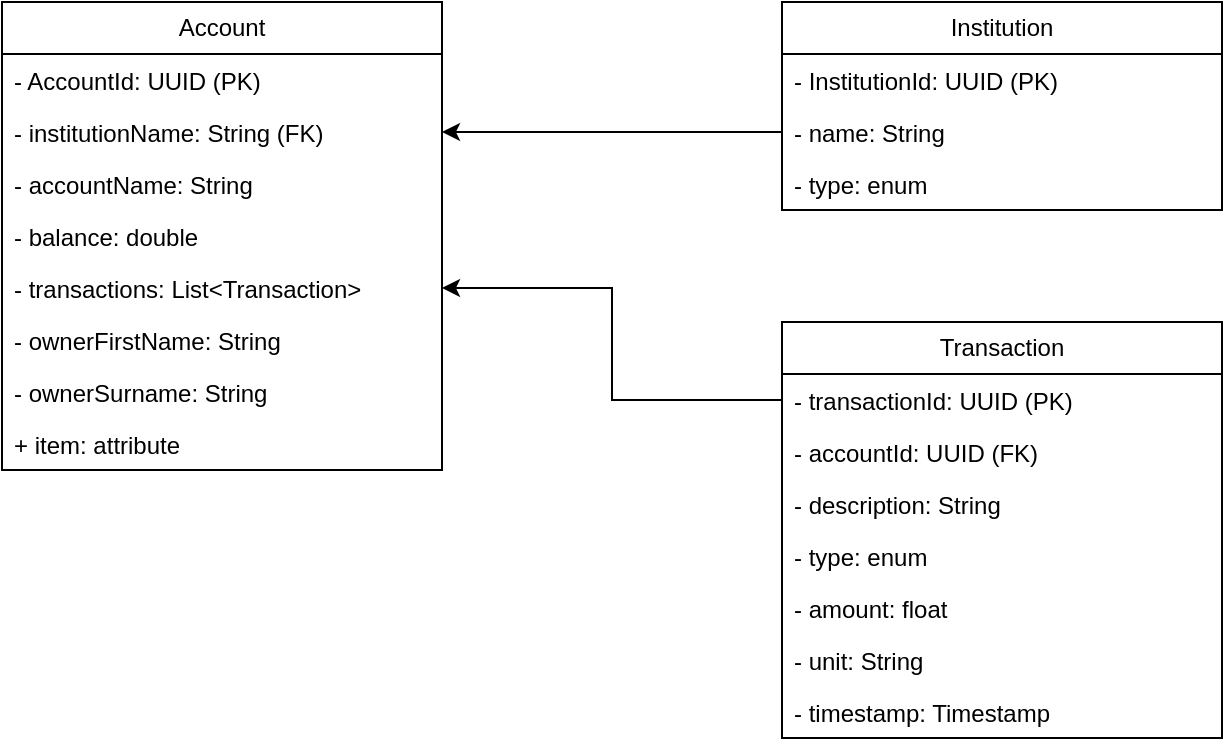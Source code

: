 <mxfile version="23.0.2" type="device">
  <diagram name="Seite-1" id="D4n5vH5GV4nne_RhNo4P">
    <mxGraphModel dx="2314" dy="1204" grid="1" gridSize="10" guides="1" tooltips="1" connect="1" arrows="1" fold="1" page="1" pageScale="1" pageWidth="1654" pageHeight="1169" math="0" shadow="0">
      <root>
        <mxCell id="0" />
        <mxCell id="1" parent="0" />
        <mxCell id="qJ6g7yYtXq3qBF0EYhZa-5" value="Institution" style="swimlane;fontStyle=0;childLayout=stackLayout;horizontal=1;startSize=26;fillColor=none;horizontalStack=0;resizeParent=1;resizeParentMax=0;resizeLast=0;collapsible=1;marginBottom=0;whiteSpace=wrap;html=1;" parent="1" vertex="1">
          <mxGeometry x="870" y="80" width="220" height="104" as="geometry" />
        </mxCell>
        <mxCell id="qJ6g7yYtXq3qBF0EYhZa-9" value="- InstitutionId: UUID (PK)" style="text;strokeColor=none;fillColor=none;align=left;verticalAlign=top;spacingLeft=4;spacingRight=4;overflow=hidden;rotatable=0;points=[[0,0.5],[1,0.5]];portConstraint=eastwest;whiteSpace=wrap;html=1;" parent="qJ6g7yYtXq3qBF0EYhZa-5" vertex="1">
          <mxGeometry y="26" width="220" height="26" as="geometry" />
        </mxCell>
        <mxCell id="qJ6g7yYtXq3qBF0EYhZa-6" value="- name: String" style="text;strokeColor=none;fillColor=none;align=left;verticalAlign=top;spacingLeft=4;spacingRight=4;overflow=hidden;rotatable=0;points=[[0,0.5],[1,0.5]];portConstraint=eastwest;whiteSpace=wrap;html=1;" parent="qJ6g7yYtXq3qBF0EYhZa-5" vertex="1">
          <mxGeometry y="52" width="220" height="26" as="geometry" />
        </mxCell>
        <mxCell id="qJ6g7yYtXq3qBF0EYhZa-7" value="- type: enum" style="text;strokeColor=none;fillColor=none;align=left;verticalAlign=top;spacingLeft=4;spacingRight=4;overflow=hidden;rotatable=0;points=[[0,0.5],[1,0.5]];portConstraint=eastwest;whiteSpace=wrap;html=1;" parent="qJ6g7yYtXq3qBF0EYhZa-5" vertex="1">
          <mxGeometry y="78" width="220" height="26" as="geometry" />
        </mxCell>
        <mxCell id="qJ6g7yYtXq3qBF0EYhZa-11" value="Account" style="swimlane;fontStyle=0;childLayout=stackLayout;horizontal=1;startSize=26;fillColor=none;horizontalStack=0;resizeParent=1;resizeParentMax=0;resizeLast=0;collapsible=1;marginBottom=0;whiteSpace=wrap;html=1;" parent="1" vertex="1">
          <mxGeometry x="480" y="80" width="220" height="234" as="geometry" />
        </mxCell>
        <mxCell id="qJ6g7yYtXq3qBF0EYhZa-16" value="- AccountId: UUID (PK)" style="text;strokeColor=none;fillColor=none;align=left;verticalAlign=top;spacingLeft=4;spacingRight=4;overflow=hidden;rotatable=0;points=[[0,0.5],[1,0.5]];portConstraint=eastwest;whiteSpace=wrap;html=1;" parent="qJ6g7yYtXq3qBF0EYhZa-11" vertex="1">
          <mxGeometry y="26" width="220" height="26" as="geometry" />
        </mxCell>
        <mxCell id="qJ6g7yYtXq3qBF0EYhZa-12" value="- institutionName: String (FK)" style="text;strokeColor=none;fillColor=none;align=left;verticalAlign=top;spacingLeft=4;spacingRight=4;overflow=hidden;rotatable=0;points=[[0,0.5],[1,0.5]];portConstraint=eastwest;whiteSpace=wrap;html=1;" parent="qJ6g7yYtXq3qBF0EYhZa-11" vertex="1">
          <mxGeometry y="52" width="220" height="26" as="geometry" />
        </mxCell>
        <mxCell id="qJ6g7yYtXq3qBF0EYhZa-13" value="- accountName: String" style="text;strokeColor=none;fillColor=none;align=left;verticalAlign=top;spacingLeft=4;spacingRight=4;overflow=hidden;rotatable=0;points=[[0,0.5],[1,0.5]];portConstraint=eastwest;whiteSpace=wrap;html=1;" parent="qJ6g7yYtXq3qBF0EYhZa-11" vertex="1">
          <mxGeometry y="78" width="220" height="26" as="geometry" />
        </mxCell>
        <mxCell id="qJ6g7yYtXq3qBF0EYhZa-14" value="- balance: double" style="text;strokeColor=none;fillColor=none;align=left;verticalAlign=top;spacingLeft=4;spacingRight=4;overflow=hidden;rotatable=0;points=[[0,0.5],[1,0.5]];portConstraint=eastwest;whiteSpace=wrap;html=1;" parent="qJ6g7yYtXq3qBF0EYhZa-11" vertex="1">
          <mxGeometry y="104" width="220" height="26" as="geometry" />
        </mxCell>
        <mxCell id="qJ6g7yYtXq3qBF0EYhZa-15" value="- transactions: List&amp;lt;Transaction&amp;gt;" style="text;strokeColor=none;fillColor=none;align=left;verticalAlign=top;spacingLeft=4;spacingRight=4;overflow=hidden;rotatable=0;points=[[0,0.5],[1,0.5]];portConstraint=eastwest;whiteSpace=wrap;html=1;" parent="qJ6g7yYtXq3qBF0EYhZa-11" vertex="1">
          <mxGeometry y="130" width="220" height="26" as="geometry" />
        </mxCell>
        <mxCell id="kwBxeEmN0vsUbo-Nnmkz-2" value="- ownerFirstName: String&lt;br&gt;" style="text;strokeColor=none;fillColor=none;align=left;verticalAlign=top;spacingLeft=4;spacingRight=4;overflow=hidden;rotatable=0;points=[[0,0.5],[1,0.5]];portConstraint=eastwest;whiteSpace=wrap;html=1;" vertex="1" parent="qJ6g7yYtXq3qBF0EYhZa-11">
          <mxGeometry y="156" width="220" height="26" as="geometry" />
        </mxCell>
        <mxCell id="kwBxeEmN0vsUbo-Nnmkz-1" value="- ownerSurname: String" style="text;strokeColor=none;fillColor=none;align=left;verticalAlign=top;spacingLeft=4;spacingRight=4;overflow=hidden;rotatable=0;points=[[0,0.5],[1,0.5]];portConstraint=eastwest;whiteSpace=wrap;html=1;" vertex="1" parent="qJ6g7yYtXq3qBF0EYhZa-11">
          <mxGeometry y="182" width="220" height="26" as="geometry" />
        </mxCell>
        <mxCell id="kwBxeEmN0vsUbo-Nnmkz-3" value="+ item: attribute" style="text;strokeColor=none;fillColor=none;align=left;verticalAlign=top;spacingLeft=4;spacingRight=4;overflow=hidden;rotatable=0;points=[[0,0.5],[1,0.5]];portConstraint=eastwest;whiteSpace=wrap;html=1;" vertex="1" parent="qJ6g7yYtXq3qBF0EYhZa-11">
          <mxGeometry y="208" width="220" height="26" as="geometry" />
        </mxCell>
        <mxCell id="qJ6g7yYtXq3qBF0EYhZa-19" value="Transaction" style="swimlane;fontStyle=0;childLayout=stackLayout;horizontal=1;startSize=26;fillColor=none;horizontalStack=0;resizeParent=1;resizeParentMax=0;resizeLast=0;collapsible=1;marginBottom=0;whiteSpace=wrap;html=1;" parent="1" vertex="1">
          <mxGeometry x="870" y="240" width="220" height="208" as="geometry" />
        </mxCell>
        <mxCell id="qJ6g7yYtXq3qBF0EYhZa-28" value="- transactionId: UUID (PK)" style="text;strokeColor=none;fillColor=none;align=left;verticalAlign=top;spacingLeft=4;spacingRight=4;overflow=hidden;rotatable=0;points=[[0,0.5],[1,0.5]];portConstraint=eastwest;whiteSpace=wrap;html=1;" parent="qJ6g7yYtXq3qBF0EYhZa-19" vertex="1">
          <mxGeometry y="26" width="220" height="26" as="geometry" />
        </mxCell>
        <mxCell id="qJ6g7yYtXq3qBF0EYhZa-20" value="- accountId: UUID (FK)" style="text;strokeColor=none;fillColor=none;align=left;verticalAlign=top;spacingLeft=4;spacingRight=4;overflow=hidden;rotatable=0;points=[[0,0.5],[1,0.5]];portConstraint=eastwest;whiteSpace=wrap;html=1;" parent="qJ6g7yYtXq3qBF0EYhZa-19" vertex="1">
          <mxGeometry y="52" width="220" height="26" as="geometry" />
        </mxCell>
        <mxCell id="qJ6g7yYtXq3qBF0EYhZa-22" value="- description: String" style="text;strokeColor=none;fillColor=none;align=left;verticalAlign=top;spacingLeft=4;spacingRight=4;overflow=hidden;rotatable=0;points=[[0,0.5],[1,0.5]];portConstraint=eastwest;whiteSpace=wrap;html=1;" parent="qJ6g7yYtXq3qBF0EYhZa-19" vertex="1">
          <mxGeometry y="78" width="220" height="26" as="geometry" />
        </mxCell>
        <mxCell id="qJ6g7yYtXq3qBF0EYhZa-23" value="- type: enum" style="text;strokeColor=none;fillColor=none;align=left;verticalAlign=top;spacingLeft=4;spacingRight=4;overflow=hidden;rotatable=0;points=[[0,0.5],[1,0.5]];portConstraint=eastwest;whiteSpace=wrap;html=1;" parent="qJ6g7yYtXq3qBF0EYhZa-19" vertex="1">
          <mxGeometry y="104" width="220" height="26" as="geometry" />
        </mxCell>
        <mxCell id="qJ6g7yYtXq3qBF0EYhZa-24" value="- amount: float" style="text;strokeColor=none;fillColor=none;align=left;verticalAlign=top;spacingLeft=4;spacingRight=4;overflow=hidden;rotatable=0;points=[[0,0.5],[1,0.5]];portConstraint=eastwest;whiteSpace=wrap;html=1;" parent="qJ6g7yYtXq3qBF0EYhZa-19" vertex="1">
          <mxGeometry y="130" width="220" height="26" as="geometry" />
        </mxCell>
        <mxCell id="qJ6g7yYtXq3qBF0EYhZa-25" value="- unit: String" style="text;strokeColor=none;fillColor=none;align=left;verticalAlign=top;spacingLeft=4;spacingRight=4;overflow=hidden;rotatable=0;points=[[0,0.5],[1,0.5]];portConstraint=eastwest;whiteSpace=wrap;html=1;" parent="qJ6g7yYtXq3qBF0EYhZa-19" vertex="1">
          <mxGeometry y="156" width="220" height="26" as="geometry" />
        </mxCell>
        <mxCell id="qJ6g7yYtXq3qBF0EYhZa-26" value="- timestamp: Timestamp" style="text;strokeColor=none;fillColor=none;align=left;verticalAlign=top;spacingLeft=4;spacingRight=4;overflow=hidden;rotatable=0;points=[[0,0.5],[1,0.5]];portConstraint=eastwest;whiteSpace=wrap;html=1;" parent="qJ6g7yYtXq3qBF0EYhZa-19" vertex="1">
          <mxGeometry y="182" width="220" height="26" as="geometry" />
        </mxCell>
        <mxCell id="kwBxeEmN0vsUbo-Nnmkz-4" style="edgeStyle=orthogonalEdgeStyle;rounded=0;orthogonalLoop=1;jettySize=auto;html=1;exitX=0;exitY=0.5;exitDx=0;exitDy=0;" edge="1" parent="1" source="qJ6g7yYtXq3qBF0EYhZa-28" target="qJ6g7yYtXq3qBF0EYhZa-15">
          <mxGeometry relative="1" as="geometry" />
        </mxCell>
        <mxCell id="kwBxeEmN0vsUbo-Nnmkz-6" style="edgeStyle=orthogonalEdgeStyle;rounded=0;orthogonalLoop=1;jettySize=auto;html=1;exitX=0;exitY=0.5;exitDx=0;exitDy=0;entryX=1;entryY=0.5;entryDx=0;entryDy=0;" edge="1" parent="1" source="qJ6g7yYtXq3qBF0EYhZa-6" target="qJ6g7yYtXq3qBF0EYhZa-12">
          <mxGeometry relative="1" as="geometry" />
        </mxCell>
      </root>
    </mxGraphModel>
  </diagram>
</mxfile>
